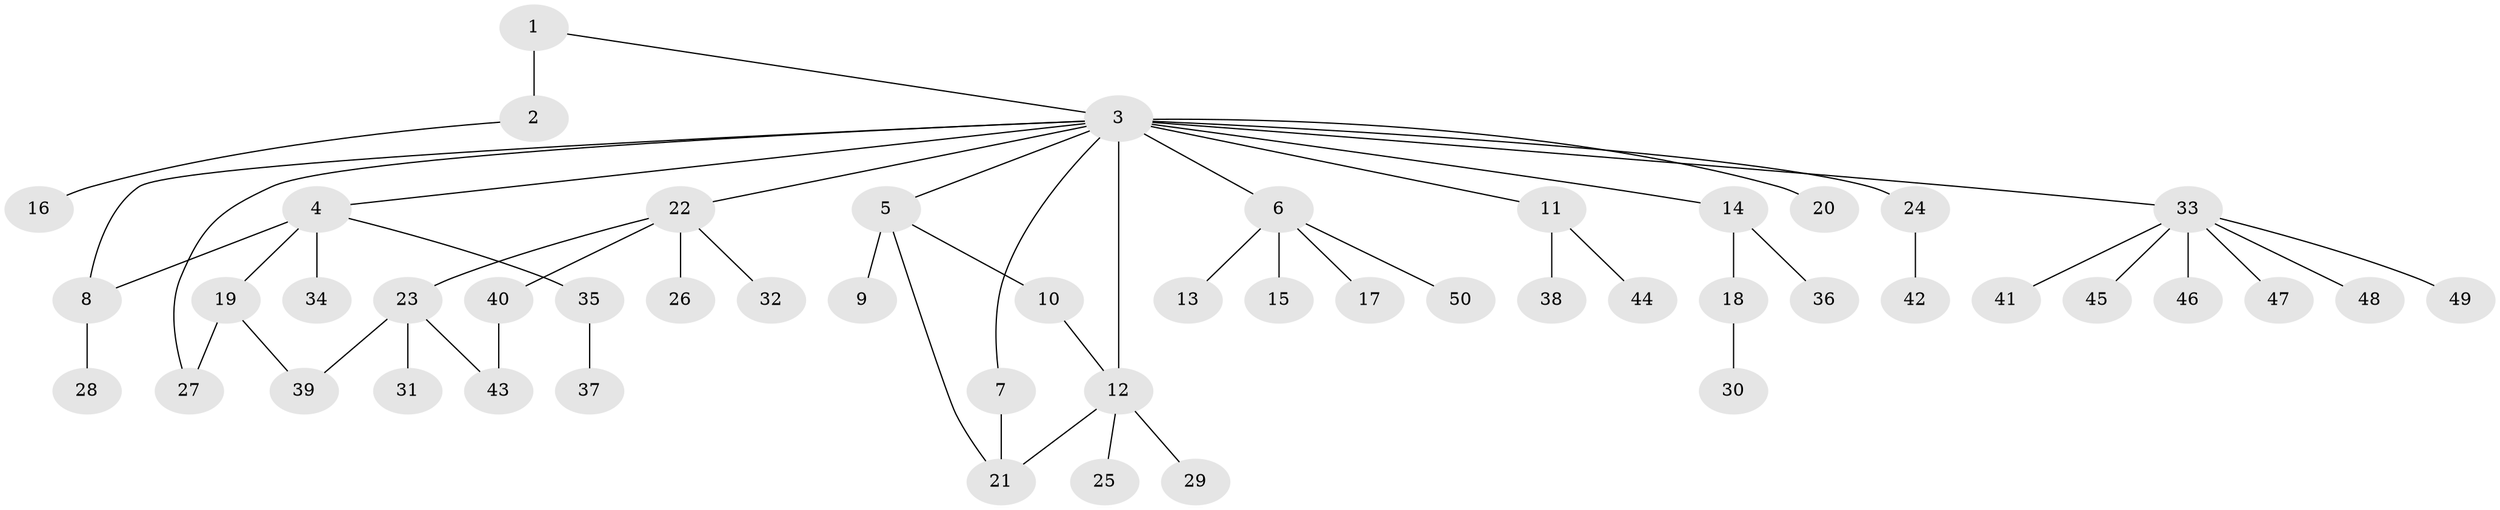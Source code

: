 // original degree distribution, {2: 0.20202020202020202, 4: 0.06060606060606061, 22: 0.010101010101010102, 8: 0.020202020202020204, 6: 0.020202020202020204, 3: 0.10101010101010101, 1: 0.5757575757575758, 9: 0.010101010101010102}
// Generated by graph-tools (version 1.1) at 2025/35/03/09/25 02:35:38]
// undirected, 50 vertices, 56 edges
graph export_dot {
graph [start="1"]
  node [color=gray90,style=filled];
  1;
  2;
  3;
  4;
  5;
  6;
  7;
  8;
  9;
  10;
  11;
  12;
  13;
  14;
  15;
  16;
  17;
  18;
  19;
  20;
  21;
  22;
  23;
  24;
  25;
  26;
  27;
  28;
  29;
  30;
  31;
  32;
  33;
  34;
  35;
  36;
  37;
  38;
  39;
  40;
  41;
  42;
  43;
  44;
  45;
  46;
  47;
  48;
  49;
  50;
  1 -- 2 [weight=2.0];
  1 -- 3 [weight=1.0];
  2 -- 16 [weight=1.0];
  3 -- 4 [weight=1.0];
  3 -- 5 [weight=1.0];
  3 -- 6 [weight=1.0];
  3 -- 7 [weight=1.0];
  3 -- 8 [weight=1.0];
  3 -- 11 [weight=1.0];
  3 -- 12 [weight=8.0];
  3 -- 14 [weight=1.0];
  3 -- 20 [weight=1.0];
  3 -- 22 [weight=1.0];
  3 -- 24 [weight=1.0];
  3 -- 27 [weight=1.0];
  3 -- 33 [weight=1.0];
  4 -- 8 [weight=1.0];
  4 -- 19 [weight=1.0];
  4 -- 34 [weight=3.0];
  4 -- 35 [weight=1.0];
  5 -- 9 [weight=3.0];
  5 -- 10 [weight=1.0];
  5 -- 21 [weight=1.0];
  6 -- 13 [weight=1.0];
  6 -- 15 [weight=1.0];
  6 -- 17 [weight=1.0];
  6 -- 50 [weight=1.0];
  7 -- 21 [weight=1.0];
  8 -- 28 [weight=1.0];
  10 -- 12 [weight=1.0];
  11 -- 38 [weight=1.0];
  11 -- 44 [weight=1.0];
  12 -- 21 [weight=1.0];
  12 -- 25 [weight=1.0];
  12 -- 29 [weight=1.0];
  14 -- 18 [weight=1.0];
  14 -- 36 [weight=2.0];
  18 -- 30 [weight=1.0];
  19 -- 27 [weight=1.0];
  19 -- 39 [weight=1.0];
  22 -- 23 [weight=1.0];
  22 -- 26 [weight=4.0];
  22 -- 32 [weight=1.0];
  22 -- 40 [weight=1.0];
  23 -- 31 [weight=2.0];
  23 -- 39 [weight=1.0];
  23 -- 43 [weight=1.0];
  24 -- 42 [weight=2.0];
  33 -- 41 [weight=1.0];
  33 -- 45 [weight=1.0];
  33 -- 46 [weight=1.0];
  33 -- 47 [weight=1.0];
  33 -- 48 [weight=1.0];
  33 -- 49 [weight=1.0];
  35 -- 37 [weight=1.0];
  40 -- 43 [weight=2.0];
}
